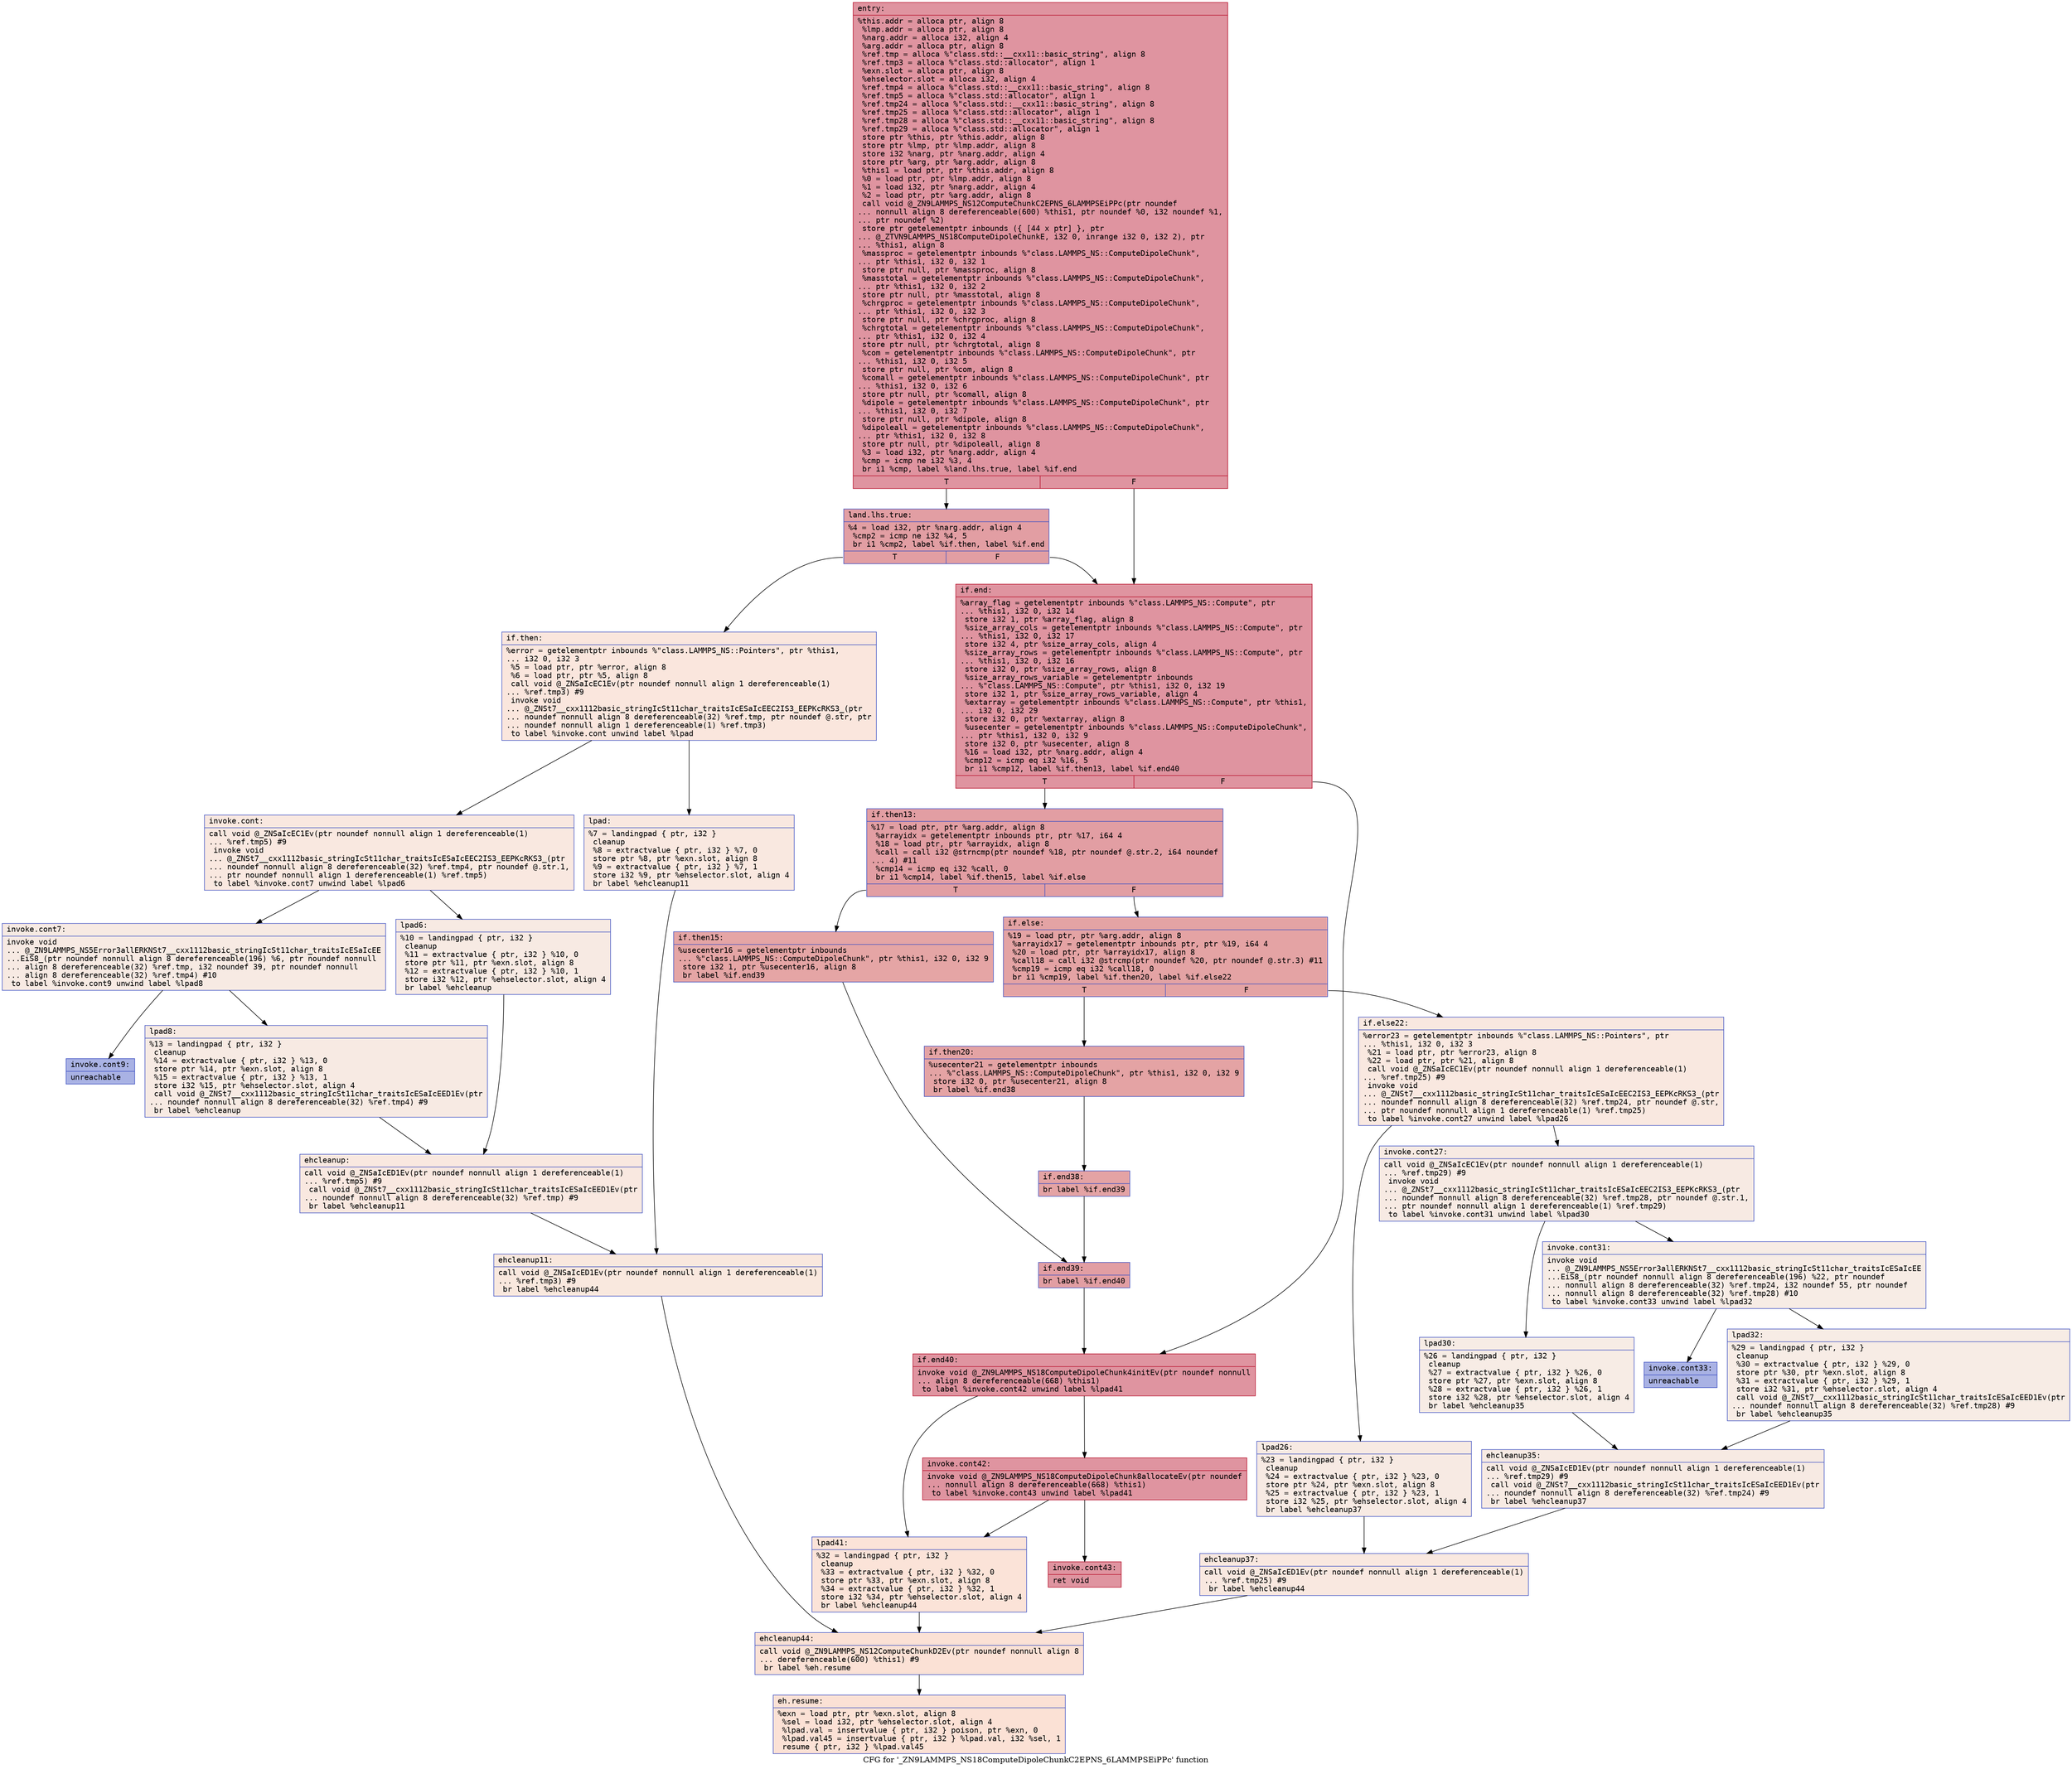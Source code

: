 digraph "CFG for '_ZN9LAMMPS_NS18ComputeDipoleChunkC2EPNS_6LAMMPSEiPPc' function" {
	label="CFG for '_ZN9LAMMPS_NS18ComputeDipoleChunkC2EPNS_6LAMMPSEiPPc' function";

	Node0x55e585125b30 [shape=record,color="#b70d28ff", style=filled, fillcolor="#b70d2870" fontname="Courier",label="{entry:\l|  %this.addr = alloca ptr, align 8\l  %lmp.addr = alloca ptr, align 8\l  %narg.addr = alloca i32, align 4\l  %arg.addr = alloca ptr, align 8\l  %ref.tmp = alloca %\"class.std::__cxx11::basic_string\", align 8\l  %ref.tmp3 = alloca %\"class.std::allocator\", align 1\l  %exn.slot = alloca ptr, align 8\l  %ehselector.slot = alloca i32, align 4\l  %ref.tmp4 = alloca %\"class.std::__cxx11::basic_string\", align 8\l  %ref.tmp5 = alloca %\"class.std::allocator\", align 1\l  %ref.tmp24 = alloca %\"class.std::__cxx11::basic_string\", align 8\l  %ref.tmp25 = alloca %\"class.std::allocator\", align 1\l  %ref.tmp28 = alloca %\"class.std::__cxx11::basic_string\", align 8\l  %ref.tmp29 = alloca %\"class.std::allocator\", align 1\l  store ptr %this, ptr %this.addr, align 8\l  store ptr %lmp, ptr %lmp.addr, align 8\l  store i32 %narg, ptr %narg.addr, align 4\l  store ptr %arg, ptr %arg.addr, align 8\l  %this1 = load ptr, ptr %this.addr, align 8\l  %0 = load ptr, ptr %lmp.addr, align 8\l  %1 = load i32, ptr %narg.addr, align 4\l  %2 = load ptr, ptr %arg.addr, align 8\l  call void @_ZN9LAMMPS_NS12ComputeChunkC2EPNS_6LAMMPSEiPPc(ptr noundef\l... nonnull align 8 dereferenceable(600) %this1, ptr noundef %0, i32 noundef %1,\l... ptr noundef %2)\l  store ptr getelementptr inbounds (\{ [44 x ptr] \}, ptr\l... @_ZTVN9LAMMPS_NS18ComputeDipoleChunkE, i32 0, inrange i32 0, i32 2), ptr\l... %this1, align 8\l  %massproc = getelementptr inbounds %\"class.LAMMPS_NS::ComputeDipoleChunk\",\l... ptr %this1, i32 0, i32 1\l  store ptr null, ptr %massproc, align 8\l  %masstotal = getelementptr inbounds %\"class.LAMMPS_NS::ComputeDipoleChunk\",\l... ptr %this1, i32 0, i32 2\l  store ptr null, ptr %masstotal, align 8\l  %chrgproc = getelementptr inbounds %\"class.LAMMPS_NS::ComputeDipoleChunk\",\l... ptr %this1, i32 0, i32 3\l  store ptr null, ptr %chrgproc, align 8\l  %chrgtotal = getelementptr inbounds %\"class.LAMMPS_NS::ComputeDipoleChunk\",\l... ptr %this1, i32 0, i32 4\l  store ptr null, ptr %chrgtotal, align 8\l  %com = getelementptr inbounds %\"class.LAMMPS_NS::ComputeDipoleChunk\", ptr\l... %this1, i32 0, i32 5\l  store ptr null, ptr %com, align 8\l  %comall = getelementptr inbounds %\"class.LAMMPS_NS::ComputeDipoleChunk\", ptr\l... %this1, i32 0, i32 6\l  store ptr null, ptr %comall, align 8\l  %dipole = getelementptr inbounds %\"class.LAMMPS_NS::ComputeDipoleChunk\", ptr\l... %this1, i32 0, i32 7\l  store ptr null, ptr %dipole, align 8\l  %dipoleall = getelementptr inbounds %\"class.LAMMPS_NS::ComputeDipoleChunk\",\l... ptr %this1, i32 0, i32 8\l  store ptr null, ptr %dipoleall, align 8\l  %3 = load i32, ptr %narg.addr, align 4\l  %cmp = icmp ne i32 %3, 4\l  br i1 %cmp, label %land.lhs.true, label %if.end\l|{<s0>T|<s1>F}}"];
	Node0x55e585125b30:s0 -> Node0x55e5851293a0[tooltip="entry -> land.lhs.true\nProbability 50.00%" ];
	Node0x55e585125b30:s1 -> Node0x55e585129480[tooltip="entry -> if.end\nProbability 50.00%" ];
	Node0x55e5851293a0 [shape=record,color="#3d50c3ff", style=filled, fillcolor="#be242e70" fontname="Courier",label="{land.lhs.true:\l|  %4 = load i32, ptr %narg.addr, align 4\l  %cmp2 = icmp ne i32 %4, 5\l  br i1 %cmp2, label %if.then, label %if.end\l|{<s0>T|<s1>F}}"];
	Node0x55e5851293a0:s0 -> Node0x55e585129730[tooltip="land.lhs.true -> if.then\nProbability 0.00%" ];
	Node0x55e5851293a0:s1 -> Node0x55e585129480[tooltip="land.lhs.true -> if.end\nProbability 100.00%" ];
	Node0x55e585129730 [shape=record,color="#3d50c3ff", style=filled, fillcolor="#f3c7b170" fontname="Courier",label="{if.then:\l|  %error = getelementptr inbounds %\"class.LAMMPS_NS::Pointers\", ptr %this1,\l... i32 0, i32 3\l  %5 = load ptr, ptr %error, align 8\l  %6 = load ptr, ptr %5, align 8\l  call void @_ZNSaIcEC1Ev(ptr noundef nonnull align 1 dereferenceable(1)\l... %ref.tmp3) #9\l  invoke void\l... @_ZNSt7__cxx1112basic_stringIcSt11char_traitsIcESaIcEEC2IS3_EEPKcRKS3_(ptr\l... noundef nonnull align 8 dereferenceable(32) %ref.tmp, ptr noundef @.str, ptr\l... noundef nonnull align 1 dereferenceable(1) %ref.tmp3)\l          to label %invoke.cont unwind label %lpad\l}"];
	Node0x55e585129730 -> Node0x55e585129cf0[tooltip="if.then -> invoke.cont\nProbability 50.00%" ];
	Node0x55e585129730 -> Node0x55e585129dd0[tooltip="if.then -> lpad\nProbability 50.00%" ];
	Node0x55e585129cf0 [shape=record,color="#3d50c3ff", style=filled, fillcolor="#f1ccb870" fontname="Courier",label="{invoke.cont:\l|  call void @_ZNSaIcEC1Ev(ptr noundef nonnull align 1 dereferenceable(1)\l... %ref.tmp5) #9\l  invoke void\l... @_ZNSt7__cxx1112basic_stringIcSt11char_traitsIcESaIcEEC2IS3_EEPKcRKS3_(ptr\l... noundef nonnull align 8 dereferenceable(32) %ref.tmp4, ptr noundef @.str.1,\l... ptr noundef nonnull align 1 dereferenceable(1) %ref.tmp5)\l          to label %invoke.cont7 unwind label %lpad6\l}"];
	Node0x55e585129cf0 -> Node0x55e58512a160[tooltip="invoke.cont -> invoke.cont7\nProbability 50.00%" ];
	Node0x55e585129cf0 -> Node0x55e58512a1b0[tooltip="invoke.cont -> lpad6\nProbability 50.00%" ];
	Node0x55e58512a160 [shape=record,color="#3d50c3ff", style=filled, fillcolor="#eed0c070" fontname="Courier",label="{invoke.cont7:\l|  invoke void\l... @_ZN9LAMMPS_NS5Error3allERKNSt7__cxx1112basic_stringIcSt11char_traitsIcESaIcEE\l...EiS8_(ptr noundef nonnull align 8 dereferenceable(196) %6, ptr noundef nonnull\l... align 8 dereferenceable(32) %ref.tmp, i32 noundef 39, ptr noundef nonnull\l... align 8 dereferenceable(32) %ref.tmp4) #10\l          to label %invoke.cont9 unwind label %lpad8\l}"];
	Node0x55e58512a160 -> Node0x55e58512a110[tooltip="invoke.cont7 -> invoke.cont9\nProbability 0.00%" ];
	Node0x55e58512a160 -> Node0x55e58512a530[tooltip="invoke.cont7 -> lpad8\nProbability 100.00%" ];
	Node0x55e58512a110 [shape=record,color="#3d50c3ff", style=filled, fillcolor="#3d50c370" fontname="Courier",label="{invoke.cont9:\l|  unreachable\l}"];
	Node0x55e585129dd0 [shape=record,color="#3d50c3ff", style=filled, fillcolor="#f1ccb870" fontname="Courier",label="{lpad:\l|  %7 = landingpad \{ ptr, i32 \}\l          cleanup\l  %8 = extractvalue \{ ptr, i32 \} %7, 0\l  store ptr %8, ptr %exn.slot, align 8\l  %9 = extractvalue \{ ptr, i32 \} %7, 1\l  store i32 %9, ptr %ehselector.slot, align 4\l  br label %ehcleanup11\l}"];
	Node0x55e585129dd0 -> Node0x55e58512abd0[tooltip="lpad -> ehcleanup11\nProbability 100.00%" ];
	Node0x55e58512a1b0 [shape=record,color="#3d50c3ff", style=filled, fillcolor="#eed0c070" fontname="Courier",label="{lpad6:\l|  %10 = landingpad \{ ptr, i32 \}\l          cleanup\l  %11 = extractvalue \{ ptr, i32 \} %10, 0\l  store ptr %11, ptr %exn.slot, align 8\l  %12 = extractvalue \{ ptr, i32 \} %10, 1\l  store i32 %12, ptr %ehselector.slot, align 4\l  br label %ehcleanup\l}"];
	Node0x55e58512a1b0 -> Node0x55e58512af20[tooltip="lpad6 -> ehcleanup\nProbability 100.00%" ];
	Node0x55e58512a530 [shape=record,color="#3d50c3ff", style=filled, fillcolor="#eed0c070" fontname="Courier",label="{lpad8:\l|  %13 = landingpad \{ ptr, i32 \}\l          cleanup\l  %14 = extractvalue \{ ptr, i32 \} %13, 0\l  store ptr %14, ptr %exn.slot, align 8\l  %15 = extractvalue \{ ptr, i32 \} %13, 1\l  store i32 %15, ptr %ehselector.slot, align 4\l  call void @_ZNSt7__cxx1112basic_stringIcSt11char_traitsIcESaIcEED1Ev(ptr\l... noundef nonnull align 8 dereferenceable(32) %ref.tmp4) #9\l  br label %ehcleanup\l}"];
	Node0x55e58512a530 -> Node0x55e58512af20[tooltip="lpad8 -> ehcleanup\nProbability 100.00%" ];
	Node0x55e58512af20 [shape=record,color="#3d50c3ff", style=filled, fillcolor="#f1ccb870" fontname="Courier",label="{ehcleanup:\l|  call void @_ZNSaIcED1Ev(ptr noundef nonnull align 1 dereferenceable(1)\l... %ref.tmp5) #9\l  call void @_ZNSt7__cxx1112basic_stringIcSt11char_traitsIcESaIcEED1Ev(ptr\l... noundef nonnull align 8 dereferenceable(32) %ref.tmp) #9\l  br label %ehcleanup11\l}"];
	Node0x55e58512af20 -> Node0x55e58512abd0[tooltip="ehcleanup -> ehcleanup11\nProbability 100.00%" ];
	Node0x55e58512abd0 [shape=record,color="#3d50c3ff", style=filled, fillcolor="#f2cab570" fontname="Courier",label="{ehcleanup11:\l|  call void @_ZNSaIcED1Ev(ptr noundef nonnull align 1 dereferenceable(1)\l... %ref.tmp3) #9\l  br label %ehcleanup44\l}"];
	Node0x55e58512abd0 -> Node0x55e58512b980[tooltip="ehcleanup11 -> ehcleanup44\nProbability 100.00%" ];
	Node0x55e585129480 [shape=record,color="#b70d28ff", style=filled, fillcolor="#b70d2870" fontname="Courier",label="{if.end:\l|  %array_flag = getelementptr inbounds %\"class.LAMMPS_NS::Compute\", ptr\l... %this1, i32 0, i32 14\l  store i32 1, ptr %array_flag, align 8\l  %size_array_cols = getelementptr inbounds %\"class.LAMMPS_NS::Compute\", ptr\l... %this1, i32 0, i32 17\l  store i32 4, ptr %size_array_cols, align 4\l  %size_array_rows = getelementptr inbounds %\"class.LAMMPS_NS::Compute\", ptr\l... %this1, i32 0, i32 16\l  store i32 0, ptr %size_array_rows, align 8\l  %size_array_rows_variable = getelementptr inbounds\l... %\"class.LAMMPS_NS::Compute\", ptr %this1, i32 0, i32 19\l  store i32 1, ptr %size_array_rows_variable, align 4\l  %extarray = getelementptr inbounds %\"class.LAMMPS_NS::Compute\", ptr %this1,\l... i32 0, i32 29\l  store i32 0, ptr %extarray, align 8\l  %usecenter = getelementptr inbounds %\"class.LAMMPS_NS::ComputeDipoleChunk\",\l... ptr %this1, i32 0, i32 9\l  store i32 0, ptr %usecenter, align 8\l  %16 = load i32, ptr %narg.addr, align 4\l  %cmp12 = icmp eq i32 %16, 5\l  br i1 %cmp12, label %if.then13, label %if.end40\l|{<s0>T|<s1>F}}"];
	Node0x55e585129480:s0 -> Node0x55e58512cbf0[tooltip="if.end -> if.then13\nProbability 50.00%" ];
	Node0x55e585129480:s1 -> Node0x55e58512cc70[tooltip="if.end -> if.end40\nProbability 50.00%" ];
	Node0x55e58512cbf0 [shape=record,color="#3d50c3ff", style=filled, fillcolor="#be242e70" fontname="Courier",label="{if.then13:\l|  %17 = load ptr, ptr %arg.addr, align 8\l  %arrayidx = getelementptr inbounds ptr, ptr %17, i64 4\l  %18 = load ptr, ptr %arrayidx, align 8\l  %call = call i32 @strncmp(ptr noundef %18, ptr noundef @.str.2, i64 noundef\l... 4) #11\l  %cmp14 = icmp eq i32 %call, 0\l  br i1 %cmp14, label %if.then15, label %if.else\l|{<s0>T|<s1>F}}"];
	Node0x55e58512cbf0:s0 -> Node0x55e58512e1d0[tooltip="if.then13 -> if.then15\nProbability 37.50%" ];
	Node0x55e58512cbf0:s1 -> Node0x55e58512e280[tooltip="if.then13 -> if.else\nProbability 62.50%" ];
	Node0x55e58512e1d0 [shape=record,color="#3d50c3ff", style=filled, fillcolor="#c5333470" fontname="Courier",label="{if.then15:\l|  %usecenter16 = getelementptr inbounds\l... %\"class.LAMMPS_NS::ComputeDipoleChunk\", ptr %this1, i32 0, i32 9\l  store i32 1, ptr %usecenter16, align 8\l  br label %if.end39\l}"];
	Node0x55e58512e1d0 -> Node0x55e58512e590[tooltip="if.then15 -> if.end39\nProbability 100.00%" ];
	Node0x55e58512e280 [shape=record,color="#3d50c3ff", style=filled, fillcolor="#c32e3170" fontname="Courier",label="{if.else:\l|  %19 = load ptr, ptr %arg.addr, align 8\l  %arrayidx17 = getelementptr inbounds ptr, ptr %19, i64 4\l  %20 = load ptr, ptr %arrayidx17, align 8\l  %call18 = call i32 @strcmp(ptr noundef %20, ptr noundef @.str.3) #11\l  %cmp19 = icmp eq i32 %call18, 0\l  br i1 %cmp19, label %if.then20, label %if.else22\l|{<s0>T|<s1>F}}"];
	Node0x55e58512e280:s0 -> Node0x55e58512ead0[tooltip="if.else -> if.then20\nProbability 100.00%" ];
	Node0x55e58512e280:s1 -> Node0x55e58512ebb0[tooltip="if.else -> if.else22\nProbability 0.00%" ];
	Node0x55e58512ead0 [shape=record,color="#3d50c3ff", style=filled, fillcolor="#c32e3170" fontname="Courier",label="{if.then20:\l|  %usecenter21 = getelementptr inbounds\l... %\"class.LAMMPS_NS::ComputeDipoleChunk\", ptr %this1, i32 0, i32 9\l  store i32 0, ptr %usecenter21, align 8\l  br label %if.end38\l}"];
	Node0x55e58512ead0 -> Node0x55e58512eed0[tooltip="if.then20 -> if.end38\nProbability 100.00%" ];
	Node0x55e58512ebb0 [shape=record,color="#3d50c3ff", style=filled, fillcolor="#f1ccb870" fontname="Courier",label="{if.else22:\l|  %error23 = getelementptr inbounds %\"class.LAMMPS_NS::Pointers\", ptr\l... %this1, i32 0, i32 3\l  %21 = load ptr, ptr %error23, align 8\l  %22 = load ptr, ptr %21, align 8\l  call void @_ZNSaIcEC1Ev(ptr noundef nonnull align 1 dereferenceable(1)\l... %ref.tmp25) #9\l  invoke void\l... @_ZNSt7__cxx1112basic_stringIcSt11char_traitsIcESaIcEEC2IS3_EEPKcRKS3_(ptr\l... noundef nonnull align 8 dereferenceable(32) %ref.tmp24, ptr noundef @.str,\l... ptr noundef nonnull align 1 dereferenceable(1) %ref.tmp25)\l          to label %invoke.cont27 unwind label %lpad26\l}"];
	Node0x55e58512ebb0 -> Node0x55e58512f320[tooltip="if.else22 -> invoke.cont27\nProbability 50.00%" ];
	Node0x55e58512ebb0 -> Node0x55e58512f3a0[tooltip="if.else22 -> lpad26\nProbability 50.00%" ];
	Node0x55e58512f320 [shape=record,color="#3d50c3ff", style=filled, fillcolor="#eed0c070" fontname="Courier",label="{invoke.cont27:\l|  call void @_ZNSaIcEC1Ev(ptr noundef nonnull align 1 dereferenceable(1)\l... %ref.tmp29) #9\l  invoke void\l... @_ZNSt7__cxx1112basic_stringIcSt11char_traitsIcESaIcEEC2IS3_EEPKcRKS3_(ptr\l... noundef nonnull align 8 dereferenceable(32) %ref.tmp28, ptr noundef @.str.1,\l... ptr noundef nonnull align 1 dereferenceable(1) %ref.tmp29)\l          to label %invoke.cont31 unwind label %lpad30\l}"];
	Node0x55e58512f320 -> Node0x55e58512f720[tooltip="invoke.cont27 -> invoke.cont31\nProbability 50.00%" ];
	Node0x55e58512f320 -> Node0x55e58512f770[tooltip="invoke.cont27 -> lpad30\nProbability 50.00%" ];
	Node0x55e58512f720 [shape=record,color="#3d50c3ff", style=filled, fillcolor="#ecd3c570" fontname="Courier",label="{invoke.cont31:\l|  invoke void\l... @_ZN9LAMMPS_NS5Error3allERKNSt7__cxx1112basic_stringIcSt11char_traitsIcESaIcEE\l...EiS8_(ptr noundef nonnull align 8 dereferenceable(196) %22, ptr noundef\l... nonnull align 8 dereferenceable(32) %ref.tmp24, i32 noundef 55, ptr noundef\l... nonnull align 8 dereferenceable(32) %ref.tmp28) #10\l          to label %invoke.cont33 unwind label %lpad32\l}"];
	Node0x55e58512f720 -> Node0x55e58512f6d0[tooltip="invoke.cont31 -> invoke.cont33\nProbability 0.00%" ];
	Node0x55e58512f720 -> Node0x55e585128120[tooltip="invoke.cont31 -> lpad32\nProbability 100.00%" ];
	Node0x55e58512f6d0 [shape=record,color="#3d50c3ff", style=filled, fillcolor="#3d50c370" fontname="Courier",label="{invoke.cont33:\l|  unreachable\l}"];
	Node0x55e58512f3a0 [shape=record,color="#3d50c3ff", style=filled, fillcolor="#eed0c070" fontname="Courier",label="{lpad26:\l|  %23 = landingpad \{ ptr, i32 \}\l          cleanup\l  %24 = extractvalue \{ ptr, i32 \} %23, 0\l  store ptr %24, ptr %exn.slot, align 8\l  %25 = extractvalue \{ ptr, i32 \} %23, 1\l  store i32 %25, ptr %ehselector.slot, align 4\l  br label %ehcleanup37\l}"];
	Node0x55e58512f3a0 -> Node0x55e585130870[tooltip="lpad26 -> ehcleanup37\nProbability 100.00%" ];
	Node0x55e58512f770 [shape=record,color="#3d50c3ff", style=filled, fillcolor="#ecd3c570" fontname="Courier",label="{lpad30:\l|  %26 = landingpad \{ ptr, i32 \}\l          cleanup\l  %27 = extractvalue \{ ptr, i32 \} %26, 0\l  store ptr %27, ptr %exn.slot, align 8\l  %28 = extractvalue \{ ptr, i32 \} %26, 1\l  store i32 %28, ptr %ehselector.slot, align 4\l  br label %ehcleanup35\l}"];
	Node0x55e58512f770 -> Node0x55e585130bc0[tooltip="lpad30 -> ehcleanup35\nProbability 100.00%" ];
	Node0x55e585128120 [shape=record,color="#3d50c3ff", style=filled, fillcolor="#ecd3c570" fontname="Courier",label="{lpad32:\l|  %29 = landingpad \{ ptr, i32 \}\l          cleanup\l  %30 = extractvalue \{ ptr, i32 \} %29, 0\l  store ptr %30, ptr %exn.slot, align 8\l  %31 = extractvalue \{ ptr, i32 \} %29, 1\l  store i32 %31, ptr %ehselector.slot, align 4\l  call void @_ZNSt7__cxx1112basic_stringIcSt11char_traitsIcESaIcEED1Ev(ptr\l... noundef nonnull align 8 dereferenceable(32) %ref.tmp28) #9\l  br label %ehcleanup35\l}"];
	Node0x55e585128120 -> Node0x55e585130bc0[tooltip="lpad32 -> ehcleanup35\nProbability 100.00%" ];
	Node0x55e585130bc0 [shape=record,color="#3d50c3ff", style=filled, fillcolor="#eed0c070" fontname="Courier",label="{ehcleanup35:\l|  call void @_ZNSaIcED1Ev(ptr noundef nonnull align 1 dereferenceable(1)\l... %ref.tmp29) #9\l  call void @_ZNSt7__cxx1112basic_stringIcSt11char_traitsIcESaIcEED1Ev(ptr\l... noundef nonnull align 8 dereferenceable(32) %ref.tmp24) #9\l  br label %ehcleanup37\l}"];
	Node0x55e585130bc0 -> Node0x55e585130870[tooltip="ehcleanup35 -> ehcleanup37\nProbability 100.00%" ];
	Node0x55e585130870 [shape=record,color="#3d50c3ff", style=filled, fillcolor="#f1ccb870" fontname="Courier",label="{ehcleanup37:\l|  call void @_ZNSaIcED1Ev(ptr noundef nonnull align 1 dereferenceable(1)\l... %ref.tmp25) #9\l  br label %ehcleanup44\l}"];
	Node0x55e585130870 -> Node0x55e58512b980[tooltip="ehcleanup37 -> ehcleanup44\nProbability 100.00%" ];
	Node0x55e58512eed0 [shape=record,color="#3d50c3ff", style=filled, fillcolor="#c32e3170" fontname="Courier",label="{if.end38:\l|  br label %if.end39\l}"];
	Node0x55e58512eed0 -> Node0x55e58512e590[tooltip="if.end38 -> if.end39\nProbability 100.00%" ];
	Node0x55e58512e590 [shape=record,color="#3d50c3ff", style=filled, fillcolor="#be242e70" fontname="Courier",label="{if.end39:\l|  br label %if.end40\l}"];
	Node0x55e58512e590 -> Node0x55e58512cc70[tooltip="if.end39 -> if.end40\nProbability 100.00%" ];
	Node0x55e58512cc70 [shape=record,color="#b70d28ff", style=filled, fillcolor="#b70d2870" fontname="Courier",label="{if.end40:\l|  invoke void @_ZN9LAMMPS_NS18ComputeDipoleChunk4initEv(ptr noundef nonnull\l... align 8 dereferenceable(668) %this1)\l          to label %invoke.cont42 unwind label %lpad41\l}"];
	Node0x55e58512cc70 -> Node0x55e5851315e0[tooltip="if.end40 -> invoke.cont42\nProbability 100.00%" ];
	Node0x55e58512cc70 -> Node0x55e585131630[tooltip="if.end40 -> lpad41\nProbability 0.00%" ];
	Node0x55e5851315e0 [shape=record,color="#b70d28ff", style=filled, fillcolor="#b70d2870" fontname="Courier",label="{invoke.cont42:\l|  invoke void @_ZN9LAMMPS_NS18ComputeDipoleChunk8allocateEv(ptr noundef\l... nonnull align 8 dereferenceable(668) %this1)\l          to label %invoke.cont43 unwind label %lpad41\l}"];
	Node0x55e5851315e0 -> Node0x55e585131730[tooltip="invoke.cont42 -> invoke.cont43\nProbability 100.00%" ];
	Node0x55e5851315e0 -> Node0x55e585131630[tooltip="invoke.cont42 -> lpad41\nProbability 0.00%" ];
	Node0x55e585131730 [shape=record,color="#b70d28ff", style=filled, fillcolor="#b70d2870" fontname="Courier",label="{invoke.cont43:\l|  ret void\l}"];
	Node0x55e585131630 [shape=record,color="#3d50c3ff", style=filled, fillcolor="#f6bfa670" fontname="Courier",label="{lpad41:\l|  %32 = landingpad \{ ptr, i32 \}\l          cleanup\l  %33 = extractvalue \{ ptr, i32 \} %32, 0\l  store ptr %33, ptr %exn.slot, align 8\l  %34 = extractvalue \{ ptr, i32 \} %32, 1\l  store i32 %34, ptr %ehselector.slot, align 4\l  br label %ehcleanup44\l}"];
	Node0x55e585131630 -> Node0x55e58512b980[tooltip="lpad41 -> ehcleanup44\nProbability 100.00%" ];
	Node0x55e58512b980 [shape=record,color="#3d50c3ff", style=filled, fillcolor="#f7bca170" fontname="Courier",label="{ehcleanup44:\l|  call void @_ZN9LAMMPS_NS12ComputeChunkD2Ev(ptr noundef nonnull align 8\l... dereferenceable(600) %this1) #9\l  br label %eh.resume\l}"];
	Node0x55e58512b980 -> Node0x55e585131d30[tooltip="ehcleanup44 -> eh.resume\nProbability 100.00%" ];
	Node0x55e585131d30 [shape=record,color="#3d50c3ff", style=filled, fillcolor="#f7bca170" fontname="Courier",label="{eh.resume:\l|  %exn = load ptr, ptr %exn.slot, align 8\l  %sel = load i32, ptr %ehselector.slot, align 4\l  %lpad.val = insertvalue \{ ptr, i32 \} poison, ptr %exn, 0\l  %lpad.val45 = insertvalue \{ ptr, i32 \} %lpad.val, i32 %sel, 1\l  resume \{ ptr, i32 \} %lpad.val45\l}"];
}
